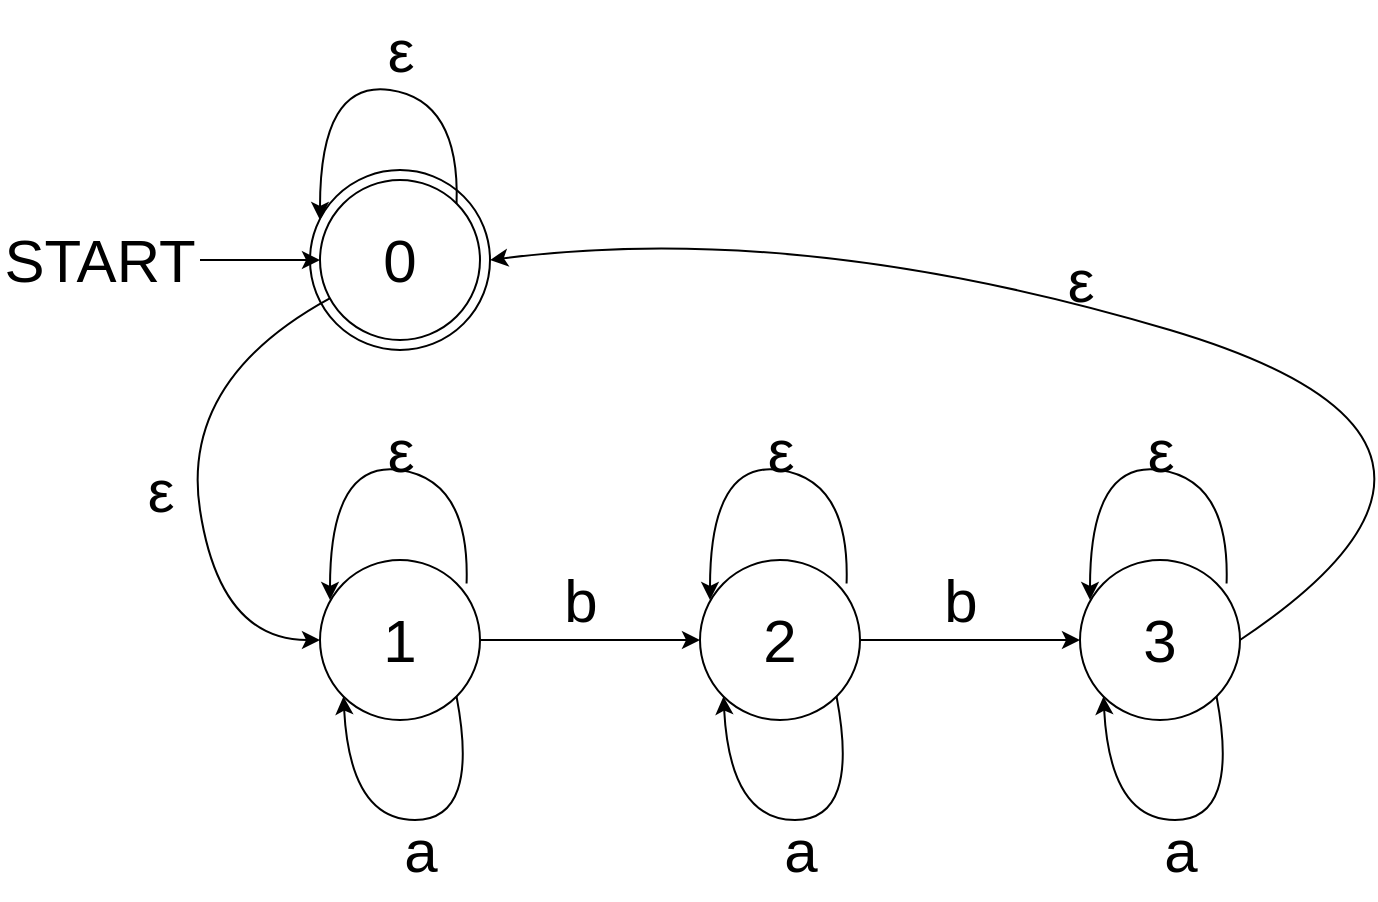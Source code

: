 <mxfile version="20.6.0" type="device"><diagram id="81w3_sh7AA7oc-SvKubD" name="Page-1"><mxGraphModel dx="1381" dy="1285" grid="1" gridSize="10" guides="1" tooltips="1" connect="1" arrows="1" fold="1" page="1" pageScale="1" pageWidth="850" pageHeight="1100" math="0" shadow="0"><root><mxCell id="0"/><mxCell id="1" parent="0"/><mxCell id="Gc-h1he-Mrdq_BmqndLs-6" value="" style="ellipse;whiteSpace=wrap;html=1;fontSize=30;" vertex="1" parent="1"><mxGeometry x="165" y="305" width="90" height="90" as="geometry"/></mxCell><mxCell id="Gc-h1he-Mrdq_BmqndLs-1" value="0" style="ellipse;whiteSpace=wrap;html=1;fontSize=30;" vertex="1" parent="1"><mxGeometry x="170" y="310" width="80" height="80" as="geometry"/></mxCell><mxCell id="Gc-h1he-Mrdq_BmqndLs-5" value="" style="edgeStyle=orthogonalEdgeStyle;rounded=0;orthogonalLoop=1;jettySize=auto;html=1;fontSize=30;" edge="1" parent="1" source="Gc-h1he-Mrdq_BmqndLs-2" target="Gc-h1he-Mrdq_BmqndLs-1"><mxGeometry relative="1" as="geometry"/></mxCell><mxCell id="Gc-h1he-Mrdq_BmqndLs-2" value="START" style="text;html=1;strokeColor=none;fillColor=none;align=center;verticalAlign=middle;whiteSpace=wrap;rounded=0;fontSize=30;" vertex="1" parent="1"><mxGeometry x="10" y="335" width="100" height="30" as="geometry"/></mxCell><mxCell id="Gc-h1he-Mrdq_BmqndLs-8" value="" style="curved=1;endArrow=classic;html=1;rounded=0;fontSize=30;exitX=1;exitY=0;exitDx=0;exitDy=0;entryX=0;entryY=0.25;entryDx=0;entryDy=0;entryPerimeter=0;" edge="1" parent="1" source="Gc-h1he-Mrdq_BmqndLs-1" target="Gc-h1he-Mrdq_BmqndLs-1"><mxGeometry width="50" height="50" relative="1" as="geometry"><mxPoint x="180" y="270" as="sourcePoint"/><mxPoint x="230" y="220" as="targetPoint"/><Array as="points"><mxPoint x="240" y="270"/><mxPoint x="170" y="260"/></Array></mxGeometry></mxCell><mxCell id="Gc-h1he-Mrdq_BmqndLs-9" value="ε" style="text;html=1;align=center;verticalAlign=middle;resizable=0;points=[];autosize=1;strokeColor=none;fillColor=none;fontSize=30;" vertex="1" parent="1"><mxGeometry x="190" y="220" width="40" height="50" as="geometry"/></mxCell><mxCell id="Gc-h1he-Mrdq_BmqndLs-10" value="1" style="ellipse;whiteSpace=wrap;html=1;fontSize=30;" vertex="1" parent="1"><mxGeometry x="170" y="500" width="80" height="80" as="geometry"/></mxCell><mxCell id="Gc-h1he-Mrdq_BmqndLs-12" value="" style="curved=1;endArrow=classic;html=1;rounded=0;fontSize=30;exitX=1;exitY=0;exitDx=0;exitDy=0;entryX=0;entryY=0.25;entryDx=0;entryDy=0;entryPerimeter=0;" edge="1" parent="1"><mxGeometry width="50" height="50" relative="1" as="geometry"><mxPoint x="243.284" y="511.716" as="sourcePoint"/><mxPoint x="175" y="520" as="targetPoint"/><Array as="points"><mxPoint x="245" y="460"/><mxPoint x="175" y="450"/></Array></mxGeometry></mxCell><mxCell id="Gc-h1he-Mrdq_BmqndLs-15" value="ε" style="text;html=1;align=center;verticalAlign=middle;resizable=0;points=[];autosize=1;strokeColor=none;fillColor=none;fontSize=30;" vertex="1" parent="1"><mxGeometry x="190" y="420" width="40" height="50" as="geometry"/></mxCell><mxCell id="Gc-h1he-Mrdq_BmqndLs-17" value="" style="curved=1;endArrow=classic;html=1;rounded=0;fontSize=30;exitX=1;exitY=1;exitDx=0;exitDy=0;entryX=0;entryY=1;entryDx=0;entryDy=0;" edge="1" parent="1" source="Gc-h1he-Mrdq_BmqndLs-10" target="Gc-h1he-Mrdq_BmqndLs-10"><mxGeometry width="50" height="50" relative="1" as="geometry"><mxPoint x="253.284" y="691.716" as="sourcePoint"/><mxPoint x="185" y="700" as="targetPoint"/><Array as="points"><mxPoint x="250" y="630"/><mxPoint x="185" y="630"/></Array></mxGeometry></mxCell><mxCell id="Gc-h1he-Mrdq_BmqndLs-18" value="a" style="text;html=1;align=center;verticalAlign=middle;resizable=0;points=[];autosize=1;strokeColor=none;fillColor=none;fontSize=30;" vertex="1" parent="1"><mxGeometry x="200" y="620" width="40" height="50" as="geometry"/></mxCell><mxCell id="Gc-h1he-Mrdq_BmqndLs-19" value="" style="endArrow=classic;html=1;rounded=0;fontSize=30;exitX=1;exitY=0.5;exitDx=0;exitDy=0;" edge="1" parent="1" source="Gc-h1he-Mrdq_BmqndLs-10"><mxGeometry width="50" height="50" relative="1" as="geometry"><mxPoint x="620" y="640" as="sourcePoint"/><mxPoint x="360" y="540" as="targetPoint"/></mxGeometry></mxCell><mxCell id="Gc-h1he-Mrdq_BmqndLs-20" value="b" style="text;html=1;align=center;verticalAlign=middle;resizable=0;points=[];autosize=1;strokeColor=none;fillColor=none;fontSize=30;" vertex="1" parent="1"><mxGeometry x="280" y="495" width="40" height="50" as="geometry"/></mxCell><mxCell id="Gc-h1he-Mrdq_BmqndLs-21" value="2" style="ellipse;whiteSpace=wrap;html=1;fontSize=30;" vertex="1" parent="1"><mxGeometry x="360" y="500" width="80" height="80" as="geometry"/></mxCell><mxCell id="Gc-h1he-Mrdq_BmqndLs-22" value="" style="curved=1;endArrow=classic;html=1;rounded=0;fontSize=30;exitX=1;exitY=0;exitDx=0;exitDy=0;entryX=0;entryY=0.25;entryDx=0;entryDy=0;entryPerimeter=0;" edge="1" parent="1"><mxGeometry width="50" height="50" relative="1" as="geometry"><mxPoint x="433.284" y="511.716" as="sourcePoint"/><mxPoint x="365" y="520" as="targetPoint"/><Array as="points"><mxPoint x="435" y="460"/><mxPoint x="365" y="450"/></Array></mxGeometry></mxCell><mxCell id="Gc-h1he-Mrdq_BmqndLs-23" value="ε" style="text;html=1;align=center;verticalAlign=middle;resizable=0;points=[];autosize=1;strokeColor=none;fillColor=none;fontSize=30;" vertex="1" parent="1"><mxGeometry x="380" y="420" width="40" height="50" as="geometry"/></mxCell><mxCell id="Gc-h1he-Mrdq_BmqndLs-24" value="" style="curved=1;endArrow=classic;html=1;rounded=0;fontSize=30;exitX=1;exitY=1;exitDx=0;exitDy=0;entryX=0;entryY=1;entryDx=0;entryDy=0;" edge="1" parent="1" source="Gc-h1he-Mrdq_BmqndLs-21" target="Gc-h1he-Mrdq_BmqndLs-21"><mxGeometry width="50" height="50" relative="1" as="geometry"><mxPoint x="443.284" y="691.716" as="sourcePoint"/><mxPoint x="375" y="700" as="targetPoint"/><Array as="points"><mxPoint x="440" y="630"/><mxPoint x="375" y="630"/></Array></mxGeometry></mxCell><mxCell id="Gc-h1he-Mrdq_BmqndLs-25" value="a" style="text;html=1;align=center;verticalAlign=middle;resizable=0;points=[];autosize=1;strokeColor=none;fillColor=none;fontSize=30;" vertex="1" parent="1"><mxGeometry x="390" y="620" width="40" height="50" as="geometry"/></mxCell><mxCell id="Gc-h1he-Mrdq_BmqndLs-26" value="" style="endArrow=classic;html=1;rounded=0;fontSize=30;exitX=1;exitY=0.5;exitDx=0;exitDy=0;" edge="1" parent="1" source="Gc-h1he-Mrdq_BmqndLs-21"><mxGeometry width="50" height="50" relative="1" as="geometry"><mxPoint x="810" y="640" as="sourcePoint"/><mxPoint x="550" y="540" as="targetPoint"/></mxGeometry></mxCell><mxCell id="Gc-h1he-Mrdq_BmqndLs-27" value="b" style="text;html=1;align=center;verticalAlign=middle;resizable=0;points=[];autosize=1;strokeColor=none;fillColor=none;fontSize=30;" vertex="1" parent="1"><mxGeometry x="470" y="495" width="40" height="50" as="geometry"/></mxCell><mxCell id="Gc-h1he-Mrdq_BmqndLs-28" value="3" style="ellipse;whiteSpace=wrap;html=1;fontSize=30;" vertex="1" parent="1"><mxGeometry x="550" y="500" width="80" height="80" as="geometry"/></mxCell><mxCell id="Gc-h1he-Mrdq_BmqndLs-29" value="" style="curved=1;endArrow=classic;html=1;rounded=0;fontSize=30;exitX=1;exitY=0;exitDx=0;exitDy=0;entryX=0;entryY=0.25;entryDx=0;entryDy=0;entryPerimeter=0;" edge="1" parent="1"><mxGeometry width="50" height="50" relative="1" as="geometry"><mxPoint x="623.284" y="511.716" as="sourcePoint"/><mxPoint x="555" y="520" as="targetPoint"/><Array as="points"><mxPoint x="625" y="460"/><mxPoint x="555" y="450"/></Array></mxGeometry></mxCell><mxCell id="Gc-h1he-Mrdq_BmqndLs-30" value="ε" style="text;html=1;align=center;verticalAlign=middle;resizable=0;points=[];autosize=1;strokeColor=none;fillColor=none;fontSize=30;" vertex="1" parent="1"><mxGeometry x="570" y="420" width="40" height="50" as="geometry"/></mxCell><mxCell id="Gc-h1he-Mrdq_BmqndLs-31" value="" style="curved=1;endArrow=classic;html=1;rounded=0;fontSize=30;exitX=1;exitY=1;exitDx=0;exitDy=0;entryX=0;entryY=1;entryDx=0;entryDy=0;" edge="1" parent="1" source="Gc-h1he-Mrdq_BmqndLs-28" target="Gc-h1he-Mrdq_BmqndLs-28"><mxGeometry width="50" height="50" relative="1" as="geometry"><mxPoint x="633.284" y="691.716" as="sourcePoint"/><mxPoint x="565" y="700" as="targetPoint"/><Array as="points"><mxPoint x="630" y="630"/><mxPoint x="565" y="630"/></Array></mxGeometry></mxCell><mxCell id="Gc-h1he-Mrdq_BmqndLs-32" value="a" style="text;html=1;align=center;verticalAlign=middle;resizable=0;points=[];autosize=1;strokeColor=none;fillColor=none;fontSize=30;" vertex="1" parent="1"><mxGeometry x="580" y="620" width="40" height="50" as="geometry"/></mxCell><mxCell id="Gc-h1he-Mrdq_BmqndLs-35" value="" style="curved=1;endArrow=classic;html=1;rounded=0;fontSize=30;entryX=0;entryY=0.5;entryDx=0;entryDy=0;" edge="1" parent="1" source="Gc-h1he-Mrdq_BmqndLs-1" target="Gc-h1he-Mrdq_BmqndLs-10"><mxGeometry width="50" height="50" relative="1" as="geometry"><mxPoint x="90" y="470" as="sourcePoint"/><mxPoint x="140" y="420" as="targetPoint"/><Array as="points"><mxPoint x="100" y="410"/><mxPoint x="120" y="540"/></Array></mxGeometry></mxCell><mxCell id="Gc-h1he-Mrdq_BmqndLs-36" value="ε" style="text;html=1;align=center;verticalAlign=middle;resizable=0;points=[];autosize=1;strokeColor=none;fillColor=none;fontSize=30;" vertex="1" parent="1"><mxGeometry x="70" y="440" width="40" height="50" as="geometry"/></mxCell><mxCell id="Gc-h1he-Mrdq_BmqndLs-37" value="" style="curved=1;endArrow=classic;html=1;rounded=0;fontSize=30;entryX=1;entryY=0.5;entryDx=0;entryDy=0;exitX=1;exitY=0.5;exitDx=0;exitDy=0;" edge="1" parent="1" source="Gc-h1he-Mrdq_BmqndLs-28" target="Gc-h1he-Mrdq_BmqndLs-6"><mxGeometry width="50" height="50" relative="1" as="geometry"><mxPoint x="700" y="550" as="sourcePoint"/><mxPoint x="700" y="430.85" as="targetPoint"/><Array as="points"><mxPoint x="780" y="440"/><mxPoint x="410" y="330"/></Array></mxGeometry></mxCell><mxCell id="Gc-h1he-Mrdq_BmqndLs-38" value="ε" style="text;html=1;align=center;verticalAlign=middle;resizable=0;points=[];autosize=1;strokeColor=none;fillColor=none;fontSize=30;" vertex="1" parent="1"><mxGeometry x="530" y="335" width="40" height="50" as="geometry"/></mxCell></root></mxGraphModel></diagram></mxfile>